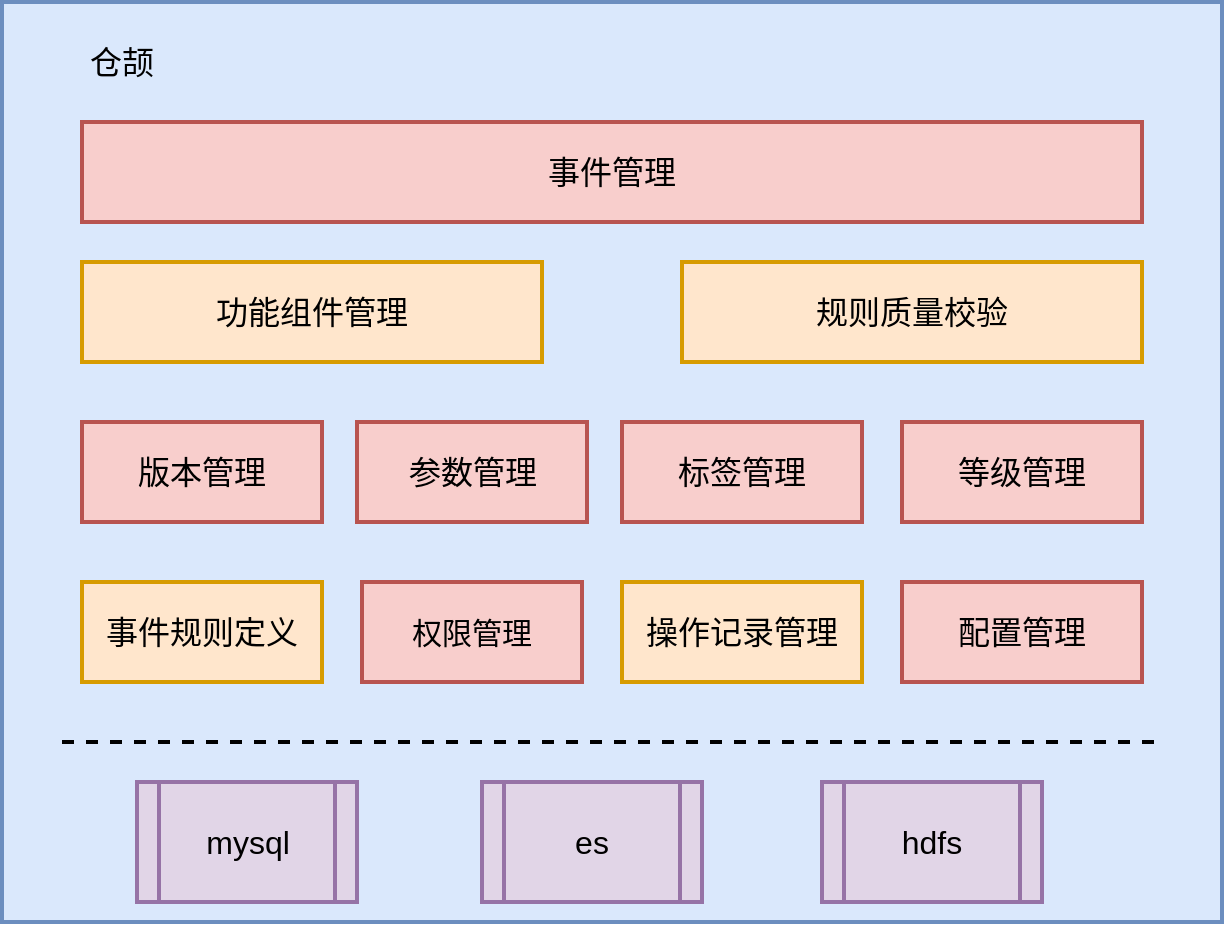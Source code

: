 <mxfile version="12.4.3" type="github" pages="1">
  <diagram id="hPg3wvvfUYCvAJcX31Ad" name="Page-1">
    <mxGraphModel dx="786" dy="465" grid="1" gridSize="10" guides="1" tooltips="1" connect="1" arrows="1" fold="1" page="1" pageScale="1" pageWidth="826" pageHeight="1169" math="0" shadow="0">
      <root>
        <mxCell id="0"/>
        <mxCell id="1" parent="0"/>
        <mxCell id="ZN0mGoLh30jJ4jRBMLKo-1" value="" style="rounded=0;whiteSpace=wrap;html=1;strokeWidth=2;fillColor=#dae8fc;strokeColor=#6c8ebf;" parent="1" vertex="1">
          <mxGeometry x="160" y="60" width="610" height="460" as="geometry"/>
        </mxCell>
        <mxCell id="ZN0mGoLh30jJ4jRBMLKo-2" value="&lt;font style=&quot;font-size: 16px&quot;&gt;事件管理&lt;/font&gt;" style="rounded=0;whiteSpace=wrap;html=1;strokeWidth=2;fillColor=#f8cecc;strokeColor=#b85450;" parent="1" vertex="1">
          <mxGeometry x="200" y="120" width="530" height="50" as="geometry"/>
        </mxCell>
        <mxCell id="ZN0mGoLh30jJ4jRBMLKo-3" value="&lt;font style=&quot;font-size: 16px&quot;&gt;功能组件管理&lt;/font&gt;" style="rounded=0;whiteSpace=wrap;html=1;strokeWidth=2;fillColor=#ffe6cc;strokeColor=#d79b00;" parent="1" vertex="1">
          <mxGeometry x="200" y="190" width="230" height="50" as="geometry"/>
        </mxCell>
        <mxCell id="ZN0mGoLh30jJ4jRBMLKo-4" value="&lt;font style=&quot;font-size: 16px&quot;&gt;规则质量校验&lt;/font&gt;" style="rounded=0;whiteSpace=wrap;html=1;strokeWidth=2;fillColor=#ffe6cc;strokeColor=#d79b00;" parent="1" vertex="1">
          <mxGeometry x="500" y="190" width="230" height="50" as="geometry"/>
        </mxCell>
        <mxCell id="ZN0mGoLh30jJ4jRBMLKo-5" value="&lt;font style=&quot;font-size: 16px&quot;&gt;版本管理&lt;/font&gt;" style="rounded=0;whiteSpace=wrap;html=1;strokeWidth=2;fillColor=#f8cecc;strokeColor=#b85450;" parent="1" vertex="1">
          <mxGeometry x="200" y="270" width="120" height="50" as="geometry"/>
        </mxCell>
        <mxCell id="ZN0mGoLh30jJ4jRBMLKo-6" value="&lt;font style=&quot;font-size: 16px&quot;&gt;参数管理&lt;/font&gt;" style="rounded=0;whiteSpace=wrap;html=1;strokeWidth=2;fillColor=#f8cecc;strokeColor=#b85450;" parent="1" vertex="1">
          <mxGeometry x="337.5" y="270" width="115" height="50" as="geometry"/>
        </mxCell>
        <mxCell id="ZN0mGoLh30jJ4jRBMLKo-7" value="&lt;font style=&quot;font-size: 16px&quot;&gt;标签管理&lt;/font&gt;" style="rounded=0;whiteSpace=wrap;html=1;strokeWidth=2;fillColor=#f8cecc;strokeColor=#b85450;" parent="1" vertex="1">
          <mxGeometry x="470" y="270" width="120" height="50" as="geometry"/>
        </mxCell>
        <mxCell id="ZN0mGoLh30jJ4jRBMLKo-8" value="&lt;font style=&quot;font-size: 16px&quot;&gt;事件规则定义&lt;/font&gt;" style="rounded=0;whiteSpace=wrap;html=1;strokeWidth=2;fillColor=#ffe6cc;strokeColor=#d79b00;" parent="1" vertex="1">
          <mxGeometry x="200" y="350" width="120" height="50" as="geometry"/>
        </mxCell>
        <mxCell id="ZN0mGoLh30jJ4jRBMLKo-9" value="&lt;font style=&quot;font-size: 15px&quot;&gt;权限管理&lt;/font&gt;" style="rounded=0;whiteSpace=wrap;html=1;strokeWidth=2;fillColor=#f8cecc;strokeColor=#b85450;" parent="1" vertex="1">
          <mxGeometry x="340" y="350" width="110" height="50" as="geometry"/>
        </mxCell>
        <mxCell id="ZN0mGoLh30jJ4jRBMLKo-10" value="&lt;font style=&quot;font-size: 16px&quot;&gt;操作记录管理&lt;/font&gt;" style="rounded=0;whiteSpace=wrap;html=1;strokeWidth=2;fillColor=#ffe6cc;strokeColor=#d79b00;" parent="1" vertex="1">
          <mxGeometry x="470" y="350" width="120" height="50" as="geometry"/>
        </mxCell>
        <mxCell id="ZN0mGoLh30jJ4jRBMLKo-15" value="" style="endArrow=none;html=1;strokeWidth=2;dashed=1;" parent="1" edge="1">
          <mxGeometry width="50" height="50" relative="1" as="geometry">
            <mxPoint x="190" y="430" as="sourcePoint"/>
            <mxPoint x="740" y="430" as="targetPoint"/>
          </mxGeometry>
        </mxCell>
        <mxCell id="ZN0mGoLh30jJ4jRBMLKo-16" value="&lt;font style=&quot;font-size: 16px&quot;&gt;仓颉&lt;/font&gt;" style="text;html=1;strokeColor=none;fillColor=none;align=center;verticalAlign=middle;whiteSpace=wrap;rounded=0;" parent="1" vertex="1">
          <mxGeometry x="200" y="80" width="40" height="20" as="geometry"/>
        </mxCell>
        <mxCell id="ZN0mGoLh30jJ4jRBMLKo-23" value="&lt;font style=&quot;font-size: 16px&quot;&gt;mysql&lt;/font&gt;" style="shape=process;whiteSpace=wrap;html=1;backgroundOutline=1;strokeWidth=2;fillColor=#e1d5e7;strokeColor=#9673a6;" parent="1" vertex="1">
          <mxGeometry x="227.5" y="450" width="110" height="60" as="geometry"/>
        </mxCell>
        <mxCell id="ZN0mGoLh30jJ4jRBMLKo-24" value="&lt;span style=&quot;font-size: 16px&quot;&gt;es&lt;/span&gt;" style="shape=process;whiteSpace=wrap;html=1;backgroundOutline=1;strokeWidth=2;fillColor=#e1d5e7;strokeColor=#9673a6;" parent="1" vertex="1">
          <mxGeometry x="400" y="450" width="110" height="60" as="geometry"/>
        </mxCell>
        <mxCell id="ZN0mGoLh30jJ4jRBMLKo-25" value="&lt;span style=&quot;font-size: 16px&quot;&gt;hdfs&lt;/span&gt;" style="shape=process;whiteSpace=wrap;html=1;backgroundOutline=1;strokeWidth=2;fillColor=#e1d5e7;strokeColor=#9673a6;" parent="1" vertex="1">
          <mxGeometry x="570" y="450" width="110" height="60" as="geometry"/>
        </mxCell>
        <mxCell id="ZN0mGoLh30jJ4jRBMLKo-28" value="&lt;font style=&quot;font-size: 16px&quot;&gt;等级管理&lt;/font&gt;" style="rounded=0;whiteSpace=wrap;html=1;strokeWidth=2;fillColor=#f8cecc;strokeColor=#b85450;" parent="1" vertex="1">
          <mxGeometry x="610" y="270" width="120" height="50" as="geometry"/>
        </mxCell>
        <mxCell id="ZN0mGoLh30jJ4jRBMLKo-29" value="&lt;font style=&quot;font-size: 16px&quot;&gt;配置管理&lt;/font&gt;" style="rounded=0;whiteSpace=wrap;html=1;strokeWidth=2;fillColor=#f8cecc;strokeColor=#b85450;" parent="1" vertex="1">
          <mxGeometry x="610" y="350" width="120" height="50" as="geometry"/>
        </mxCell>
      </root>
    </mxGraphModel>
  </diagram>
</mxfile>
